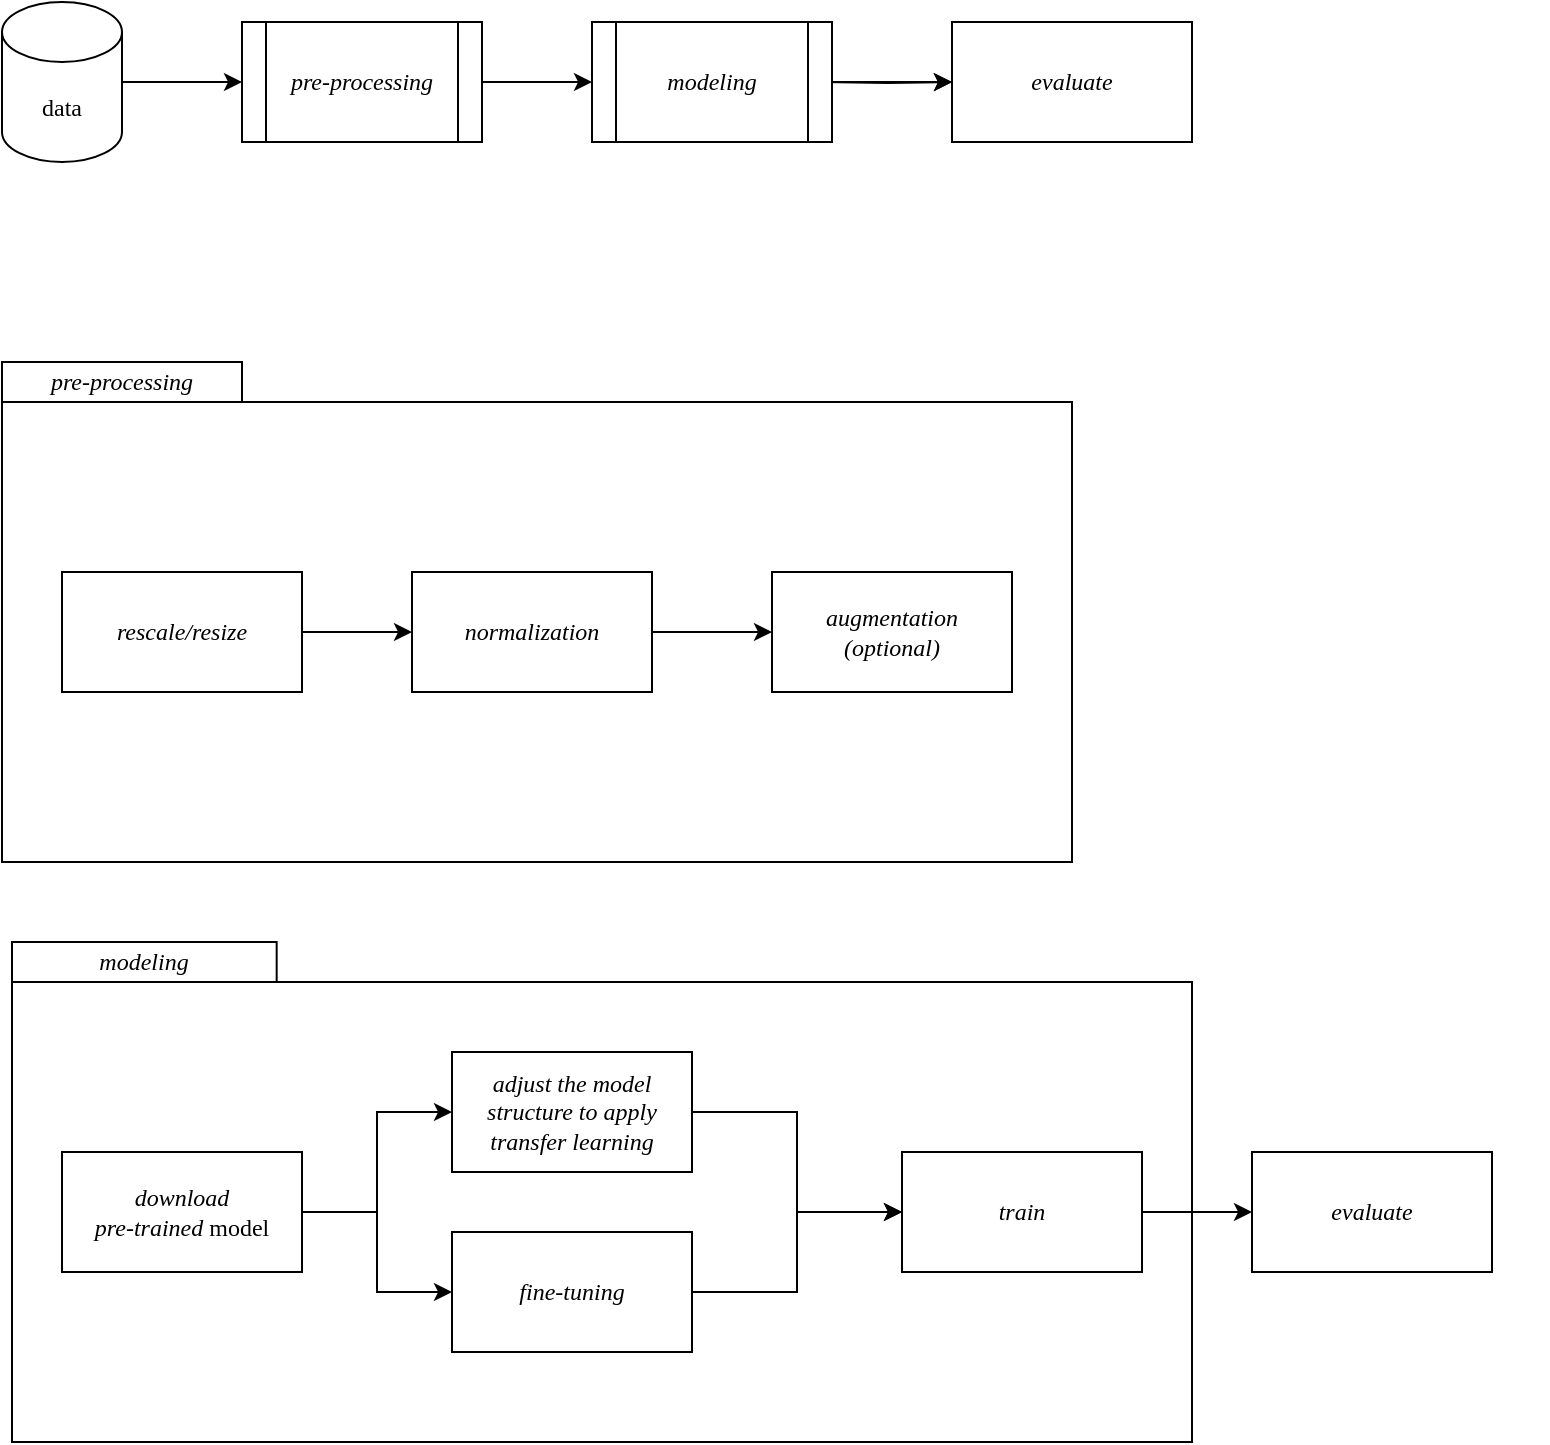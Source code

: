 <mxfile version="21.3.6" type="github">
  <diagram name="Page-1" id="NlF8WP0hre4RFLIRDRxA">
    <mxGraphModel dx="1575" dy="929" grid="1" gridSize="10" guides="1" tooltips="1" connect="1" arrows="1" fold="1" page="1" pageScale="1" pageWidth="850" pageHeight="1100" math="0" shadow="0">
      <root>
        <mxCell id="0" />
        <mxCell id="1" parent="0" />
        <mxCell id="evn2XHRo-gEDotEbOlT9-27" style="edgeStyle=orthogonalEdgeStyle;rounded=0;orthogonalLoop=1;jettySize=auto;html=1;entryX=0;entryY=0.5;entryDx=0;entryDy=0;" parent="1" source="evn2XHRo-gEDotEbOlT9-1" target="evn2XHRo-gEDotEbOlT9-2" edge="1">
          <mxGeometry relative="1" as="geometry" />
        </mxCell>
        <mxCell id="evn2XHRo-gEDotEbOlT9-1" value="&lt;font face=&quot;Times New Roman&quot;&gt;data&lt;/font&gt;" style="shape=cylinder3;whiteSpace=wrap;html=1;boundedLbl=1;backgroundOutline=1;size=15;" parent="1" vertex="1">
          <mxGeometry x="25" y="210" width="60" height="80" as="geometry" />
        </mxCell>
        <mxCell id="evn2XHRo-gEDotEbOlT9-28" style="edgeStyle=orthogonalEdgeStyle;rounded=0;orthogonalLoop=1;jettySize=auto;html=1;entryX=0;entryY=0.5;entryDx=0;entryDy=0;" parent="1" source="evn2XHRo-gEDotEbOlT9-2" target="vb6BDJxURzVaK_Un-Pn5-1" edge="1">
          <mxGeometry relative="1" as="geometry">
            <mxPoint x="315" y="250" as="targetPoint" />
          </mxGeometry>
        </mxCell>
        <mxCell id="evn2XHRo-gEDotEbOlT9-2" value="&lt;i&gt;&lt;font face=&quot;Times New Roman&quot;&gt;pre-processing&lt;/font&gt;&lt;/i&gt;" style="shape=process;whiteSpace=wrap;html=1;backgroundOutline=1;" parent="1" vertex="1">
          <mxGeometry x="145" y="220" width="120" height="60" as="geometry" />
        </mxCell>
        <mxCell id="evn2XHRo-gEDotEbOlT9-36" style="edgeStyle=orthogonalEdgeStyle;rounded=0;orthogonalLoop=1;jettySize=auto;html=1;exitX=1;exitY=0.5;exitDx=0;exitDy=0;" parent="1" target="evn2XHRo-gEDotEbOlT9-5" edge="1">
          <mxGeometry relative="1" as="geometry">
            <mxPoint x="435" y="250" as="sourcePoint" />
          </mxGeometry>
        </mxCell>
        <mxCell id="evn2XHRo-gEDotEbOlT9-5" value="&lt;i&gt;&lt;font face=&quot;Times New Roman&quot;&gt;evaluate&lt;/font&gt;&lt;/i&gt;" style="rounded=0;whiteSpace=wrap;html=1;" parent="1" vertex="1">
          <mxGeometry x="500" y="220" width="120" height="60" as="geometry" />
        </mxCell>
        <mxCell id="MpTN_c-1IKIbRrfRc6SA-2" value="" style="group" parent="1" vertex="1" connectable="0">
          <mxGeometry x="25" y="390" width="535" height="250" as="geometry" />
        </mxCell>
        <mxCell id="MpTN_c-1IKIbRrfRc6SA-1" value="" style="rounded=0;whiteSpace=wrap;html=1;" parent="MpTN_c-1IKIbRrfRc6SA-2" vertex="1">
          <mxGeometry y="20" width="535" height="230" as="geometry" />
        </mxCell>
        <mxCell id="evn2XHRo-gEDotEbOlT9-21" value="&lt;i&gt;&lt;font face=&quot;Times New Roman&quot;&gt;rescale/resize&lt;/font&gt;&lt;/i&gt;" style="rounded=0;whiteSpace=wrap;html=1;" parent="MpTN_c-1IKIbRrfRc6SA-2" vertex="1">
          <mxGeometry x="30" y="105" width="120" height="60" as="geometry" />
        </mxCell>
        <mxCell id="evn2XHRo-gEDotEbOlT9-22" value="&lt;i&gt;&lt;font face=&quot;Times New Roman&quot;&gt;normalization&lt;/font&gt;&lt;/i&gt;" style="rounded=0;whiteSpace=wrap;html=1;" parent="MpTN_c-1IKIbRrfRc6SA-2" vertex="1">
          <mxGeometry x="205" y="105" width="120" height="60" as="geometry" />
        </mxCell>
        <mxCell id="evn2XHRo-gEDotEbOlT9-25" style="edgeStyle=orthogonalEdgeStyle;rounded=0;orthogonalLoop=1;jettySize=auto;html=1;" parent="MpTN_c-1IKIbRrfRc6SA-2" source="evn2XHRo-gEDotEbOlT9-21" target="evn2XHRo-gEDotEbOlT9-22" edge="1">
          <mxGeometry relative="1" as="geometry" />
        </mxCell>
        <mxCell id="evn2XHRo-gEDotEbOlT9-23" value="&lt;i&gt;&lt;font face=&quot;Times New Roman&quot;&gt;augmentation&lt;br&gt;(optional)&lt;/font&gt;&lt;/i&gt;" style="rounded=0;whiteSpace=wrap;html=1;" parent="MpTN_c-1IKIbRrfRc6SA-2" vertex="1">
          <mxGeometry x="385" y="105" width="120" height="60" as="geometry" />
        </mxCell>
        <mxCell id="evn2XHRo-gEDotEbOlT9-26" style="edgeStyle=orthogonalEdgeStyle;rounded=0;orthogonalLoop=1;jettySize=auto;html=1;" parent="MpTN_c-1IKIbRrfRc6SA-2" source="evn2XHRo-gEDotEbOlT9-22" target="evn2XHRo-gEDotEbOlT9-23" edge="1">
          <mxGeometry relative="1" as="geometry" />
        </mxCell>
        <mxCell id="evn2XHRo-gEDotEbOlT9-24" value="&lt;font face=&quot;Times New Roman&quot;&gt;&lt;i&gt;pre-processing&lt;/i&gt;&lt;/font&gt;" style="rounded=0;whiteSpace=wrap;html=1;" parent="MpTN_c-1IKIbRrfRc6SA-2" vertex="1">
          <mxGeometry width="120" height="20" as="geometry" />
        </mxCell>
        <mxCell id="vb6BDJxURzVaK_Un-Pn5-2" value="" style="edgeStyle=orthogonalEdgeStyle;rounded=0;orthogonalLoop=1;jettySize=auto;html=1;exitX=1;exitY=0.5;exitDx=0;exitDy=0;" edge="1" parent="1" source="vb6BDJxURzVaK_Un-Pn5-1" target="evn2XHRo-gEDotEbOlT9-5">
          <mxGeometry relative="1" as="geometry" />
        </mxCell>
        <mxCell id="vb6BDJxURzVaK_Un-Pn5-1" value="&lt;font face=&quot;Times New Roman&quot;&gt;&lt;i&gt;modeling&lt;/i&gt;&lt;/font&gt;" style="shape=process;whiteSpace=wrap;html=1;backgroundOutline=1;" vertex="1" parent="1">
          <mxGeometry x="320" y="220" width="120" height="60" as="geometry" />
        </mxCell>
        <mxCell id="vb6BDJxURzVaK_Un-Pn5-13" value="" style="group" vertex="1" connectable="0" parent="1">
          <mxGeometry x="30" y="680" width="768" height="250" as="geometry" />
        </mxCell>
        <mxCell id="vb6BDJxURzVaK_Un-Pn5-14" value="" style="rounded=0;whiteSpace=wrap;html=1;" vertex="1" parent="vb6BDJxURzVaK_Un-Pn5-13">
          <mxGeometry y="20" width="590" height="230" as="geometry" />
        </mxCell>
        <mxCell id="vb6BDJxURzVaK_Un-Pn5-17" style="edgeStyle=orthogonalEdgeStyle;rounded=0;orthogonalLoop=1;jettySize=auto;html=1;" edge="1" parent="vb6BDJxURzVaK_Un-Pn5-13" source="vb6BDJxURzVaK_Un-Pn5-15">
          <mxGeometry relative="1" as="geometry">
            <mxPoint x="226.075" y="135" as="targetPoint" />
          </mxGeometry>
        </mxCell>
        <mxCell id="vb6BDJxURzVaK_Un-Pn5-19" style="edgeStyle=orthogonalEdgeStyle;rounded=0;orthogonalLoop=1;jettySize=auto;html=1;" edge="1" parent="vb6BDJxURzVaK_Un-Pn5-13" source="vb6BDJxURzVaK_Un-Pn5-16">
          <mxGeometry relative="1" as="geometry">
            <mxPoint x="424.579" y="135" as="targetPoint" />
          </mxGeometry>
        </mxCell>
        <mxCell id="vb6BDJxURzVaK_Un-Pn5-20" value="&lt;font face=&quot;Times New Roman&quot;&gt;&lt;i&gt;modeling&lt;/i&gt;&lt;/font&gt;" style="rounded=0;whiteSpace=wrap;html=1;" vertex="1" parent="vb6BDJxURzVaK_Un-Pn5-13">
          <mxGeometry width="132.336" height="20" as="geometry" />
        </mxCell>
        <mxCell id="vb6BDJxURzVaK_Un-Pn5-5" value="&lt;font face=&quot;Times New Roman&quot;&gt;&lt;i&gt;download&lt;/i&gt;&lt;br&gt;&lt;i&gt;pre-trained&lt;/i&gt;&amp;nbsp;model&lt;/font&gt;" style="rounded=0;whiteSpace=wrap;html=1;" vertex="1" parent="vb6BDJxURzVaK_Un-Pn5-13">
          <mxGeometry x="25" y="105" width="120" height="60" as="geometry" />
        </mxCell>
        <mxCell id="vb6BDJxURzVaK_Un-Pn5-6" value="&lt;font face=&quot;Times New Roman&quot;&gt;&lt;i&gt;adjust the model structure to apply transfer learning&lt;/i&gt;&lt;/font&gt;" style="rounded=0;whiteSpace=wrap;html=1;" vertex="1" parent="vb6BDJxURzVaK_Un-Pn5-13">
          <mxGeometry x="220" y="55" width="120" height="60" as="geometry" />
        </mxCell>
        <mxCell id="vb6BDJxURzVaK_Un-Pn5-8" value="&lt;font face=&quot;Times New Roman&quot;&gt;&lt;i&gt;train&lt;/i&gt;&lt;/font&gt;" style="rounded=0;whiteSpace=wrap;html=1;" vertex="1" parent="vb6BDJxURzVaK_Un-Pn5-13">
          <mxGeometry x="445" y="105" width="120" height="60" as="geometry" />
        </mxCell>
        <mxCell id="vb6BDJxURzVaK_Un-Pn5-7" style="edgeStyle=orthogonalEdgeStyle;rounded=0;orthogonalLoop=1;jettySize=auto;html=1;" edge="1" parent="vb6BDJxURzVaK_Un-Pn5-13" source="vb6BDJxURzVaK_Un-Pn5-5" target="vb6BDJxURzVaK_Un-Pn5-6">
          <mxGeometry relative="1" as="geometry" />
        </mxCell>
        <mxCell id="vb6BDJxURzVaK_Un-Pn5-9" style="edgeStyle=orthogonalEdgeStyle;rounded=0;orthogonalLoop=1;jettySize=auto;html=1;" edge="1" parent="vb6BDJxURzVaK_Un-Pn5-13" source="vb6BDJxURzVaK_Un-Pn5-6" target="vb6BDJxURzVaK_Un-Pn5-8">
          <mxGeometry relative="1" as="geometry" />
        </mxCell>
        <mxCell id="vb6BDJxURzVaK_Un-Pn5-21" value="&lt;font face=&quot;Times New Roman&quot;&gt;&lt;i&gt;evaluate&lt;/i&gt;&lt;/font&gt;" style="rounded=0;whiteSpace=wrap;html=1;" vertex="1" parent="vb6BDJxURzVaK_Un-Pn5-13">
          <mxGeometry x="620" y="105" width="120" height="60" as="geometry" />
        </mxCell>
        <mxCell id="vb6BDJxURzVaK_Un-Pn5-22" style="edgeStyle=orthogonalEdgeStyle;rounded=0;orthogonalLoop=1;jettySize=auto;html=1;entryX=0;entryY=0.5;entryDx=0;entryDy=0;" edge="1" parent="vb6BDJxURzVaK_Un-Pn5-13" source="vb6BDJxURzVaK_Un-Pn5-8" target="vb6BDJxURzVaK_Un-Pn5-21">
          <mxGeometry relative="1" as="geometry" />
        </mxCell>
        <mxCell id="vb6BDJxURzVaK_Un-Pn5-25" style="edgeStyle=orthogonalEdgeStyle;rounded=0;orthogonalLoop=1;jettySize=auto;html=1;entryX=0;entryY=0.5;entryDx=0;entryDy=0;" edge="1" parent="vb6BDJxURzVaK_Un-Pn5-13" source="vb6BDJxURzVaK_Un-Pn5-23" target="vb6BDJxURzVaK_Un-Pn5-8">
          <mxGeometry relative="1" as="geometry" />
        </mxCell>
        <mxCell id="vb6BDJxURzVaK_Un-Pn5-23" value="&lt;font face=&quot;Times New Roman&quot;&gt;&lt;i&gt;fine-tuning&lt;/i&gt;&lt;/font&gt;" style="rounded=0;whiteSpace=wrap;html=1;" vertex="1" parent="vb6BDJxURzVaK_Un-Pn5-13">
          <mxGeometry x="220" y="145" width="120" height="60" as="geometry" />
        </mxCell>
        <mxCell id="vb6BDJxURzVaK_Un-Pn5-26" style="edgeStyle=orthogonalEdgeStyle;rounded=0;orthogonalLoop=1;jettySize=auto;html=1;entryX=0;entryY=0.5;entryDx=0;entryDy=0;" edge="1" parent="vb6BDJxURzVaK_Un-Pn5-13" source="vb6BDJxURzVaK_Un-Pn5-5" target="vb6BDJxURzVaK_Un-Pn5-23">
          <mxGeometry relative="1" as="geometry" />
        </mxCell>
      </root>
    </mxGraphModel>
  </diagram>
</mxfile>
